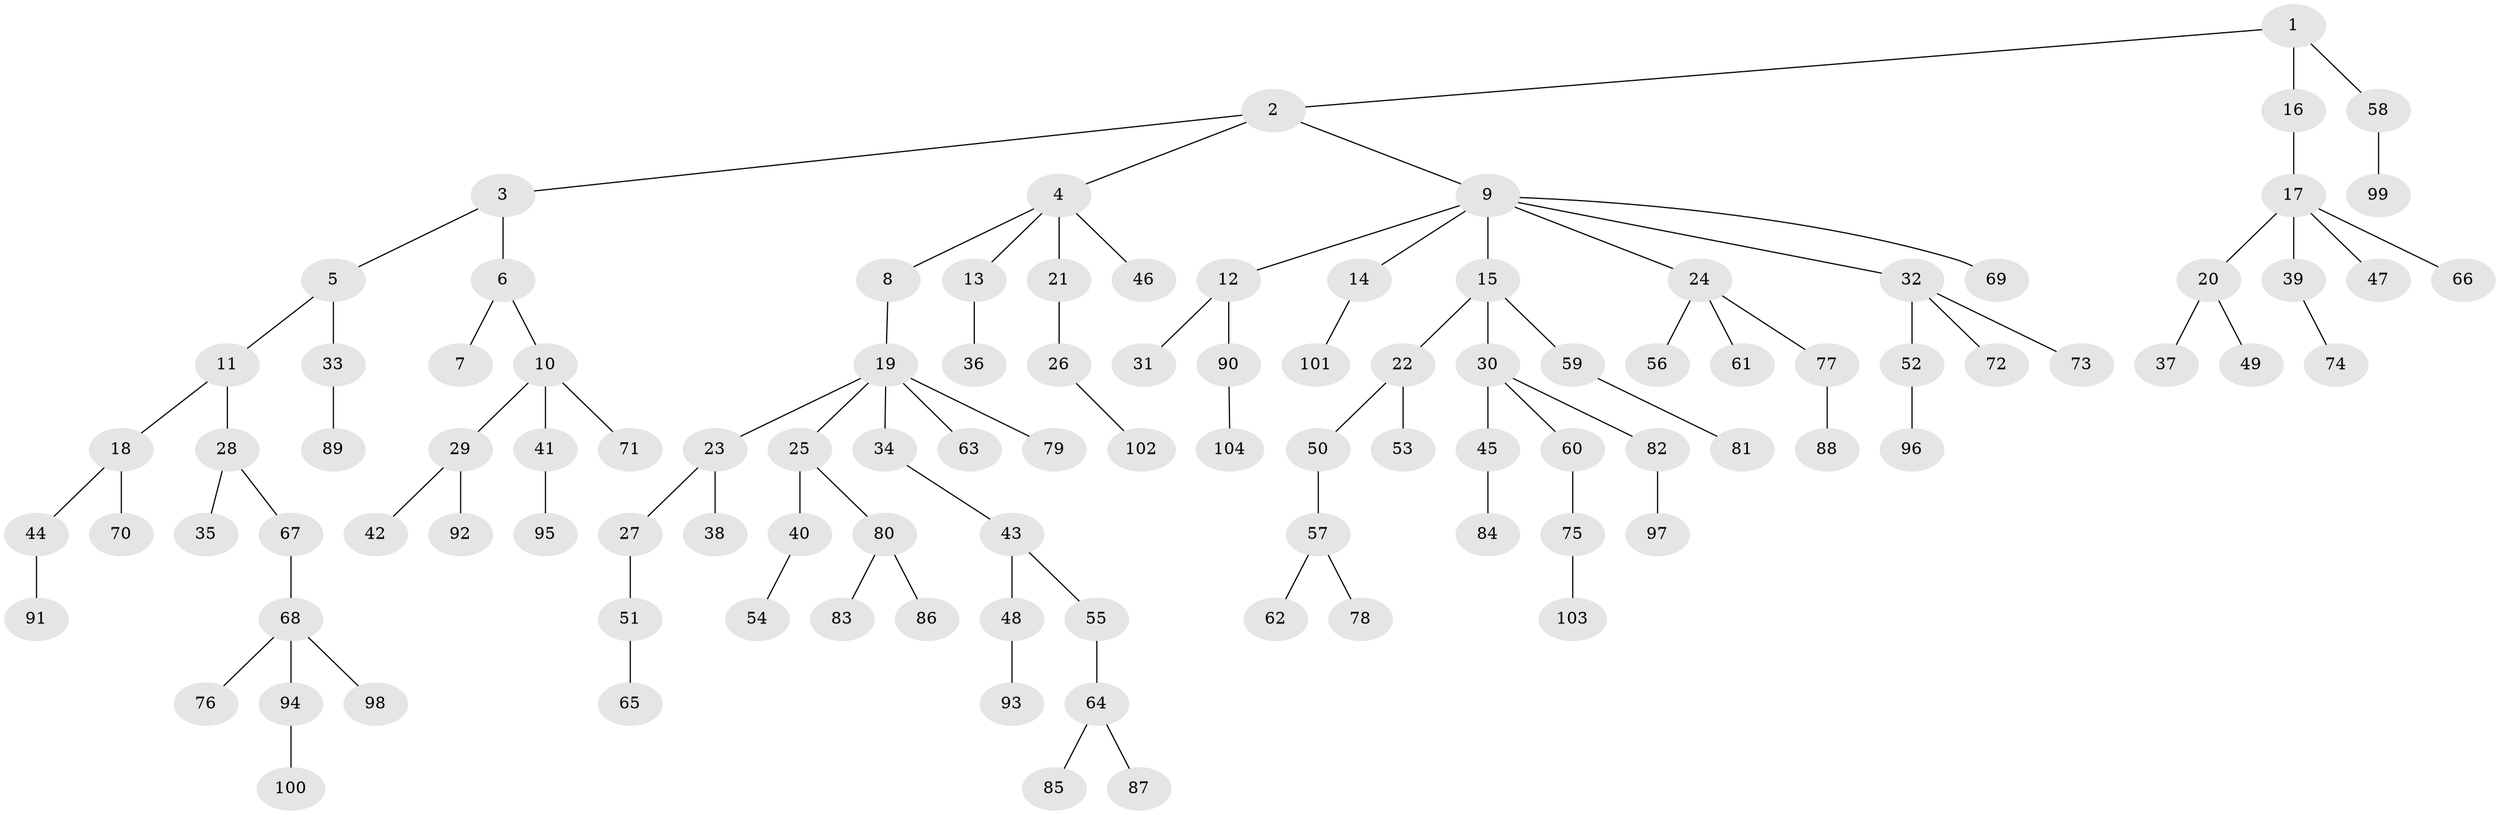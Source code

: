 // Generated by graph-tools (version 1.1) at 2025/36/03/09/25 02:36:48]
// undirected, 104 vertices, 103 edges
graph export_dot {
graph [start="1"]
  node [color=gray90,style=filled];
  1;
  2;
  3;
  4;
  5;
  6;
  7;
  8;
  9;
  10;
  11;
  12;
  13;
  14;
  15;
  16;
  17;
  18;
  19;
  20;
  21;
  22;
  23;
  24;
  25;
  26;
  27;
  28;
  29;
  30;
  31;
  32;
  33;
  34;
  35;
  36;
  37;
  38;
  39;
  40;
  41;
  42;
  43;
  44;
  45;
  46;
  47;
  48;
  49;
  50;
  51;
  52;
  53;
  54;
  55;
  56;
  57;
  58;
  59;
  60;
  61;
  62;
  63;
  64;
  65;
  66;
  67;
  68;
  69;
  70;
  71;
  72;
  73;
  74;
  75;
  76;
  77;
  78;
  79;
  80;
  81;
  82;
  83;
  84;
  85;
  86;
  87;
  88;
  89;
  90;
  91;
  92;
  93;
  94;
  95;
  96;
  97;
  98;
  99;
  100;
  101;
  102;
  103;
  104;
  1 -- 2;
  1 -- 16;
  1 -- 58;
  2 -- 3;
  2 -- 4;
  2 -- 9;
  3 -- 5;
  3 -- 6;
  4 -- 8;
  4 -- 13;
  4 -- 21;
  4 -- 46;
  5 -- 11;
  5 -- 33;
  6 -- 7;
  6 -- 10;
  8 -- 19;
  9 -- 12;
  9 -- 14;
  9 -- 15;
  9 -- 24;
  9 -- 32;
  9 -- 69;
  10 -- 29;
  10 -- 41;
  10 -- 71;
  11 -- 18;
  11 -- 28;
  12 -- 31;
  12 -- 90;
  13 -- 36;
  14 -- 101;
  15 -- 22;
  15 -- 30;
  15 -- 59;
  16 -- 17;
  17 -- 20;
  17 -- 39;
  17 -- 47;
  17 -- 66;
  18 -- 44;
  18 -- 70;
  19 -- 23;
  19 -- 25;
  19 -- 34;
  19 -- 63;
  19 -- 79;
  20 -- 37;
  20 -- 49;
  21 -- 26;
  22 -- 50;
  22 -- 53;
  23 -- 27;
  23 -- 38;
  24 -- 56;
  24 -- 61;
  24 -- 77;
  25 -- 40;
  25 -- 80;
  26 -- 102;
  27 -- 51;
  28 -- 35;
  28 -- 67;
  29 -- 42;
  29 -- 92;
  30 -- 45;
  30 -- 60;
  30 -- 82;
  32 -- 52;
  32 -- 72;
  32 -- 73;
  33 -- 89;
  34 -- 43;
  39 -- 74;
  40 -- 54;
  41 -- 95;
  43 -- 48;
  43 -- 55;
  44 -- 91;
  45 -- 84;
  48 -- 93;
  50 -- 57;
  51 -- 65;
  52 -- 96;
  55 -- 64;
  57 -- 62;
  57 -- 78;
  58 -- 99;
  59 -- 81;
  60 -- 75;
  64 -- 85;
  64 -- 87;
  67 -- 68;
  68 -- 76;
  68 -- 94;
  68 -- 98;
  75 -- 103;
  77 -- 88;
  80 -- 83;
  80 -- 86;
  82 -- 97;
  90 -- 104;
  94 -- 100;
}
